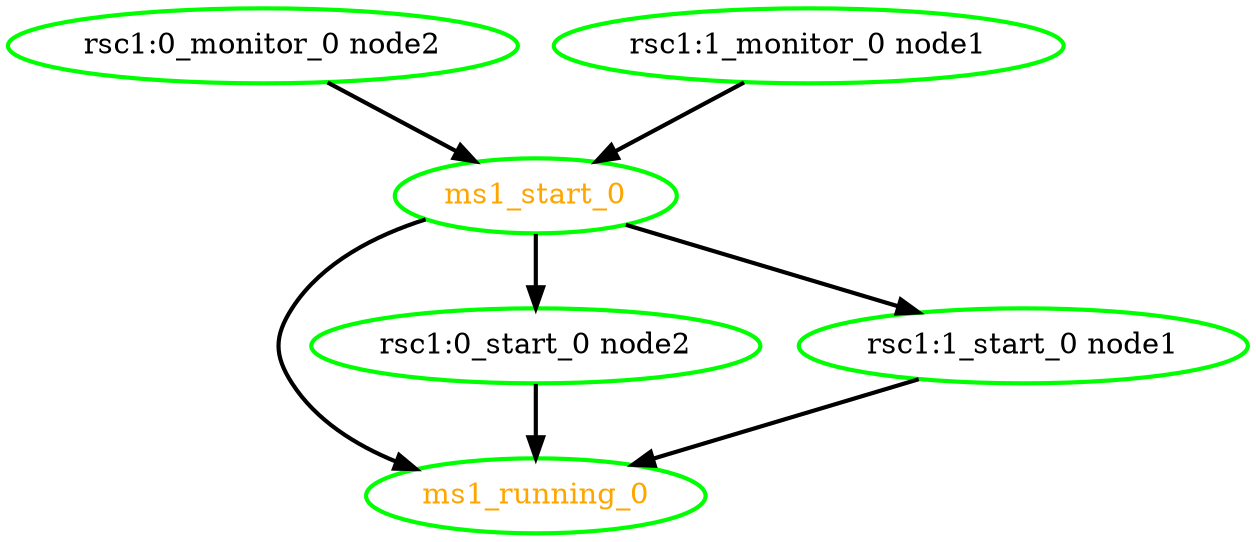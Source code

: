 digraph "g" {
"ms1_running_0" [ style=bold color="green" fontcolor="orange" ]
"ms1_start_0" -> "ms1_running_0" [ style = bold]
"ms1_start_0" -> "rsc1:0_start_0 node2" [ style = bold]
"ms1_start_0" -> "rsc1:1_start_0 node1" [ style = bold]
"ms1_start_0" [ style=bold color="green" fontcolor="orange" ]
"rsc1:0_monitor_0 node2" -> "ms1_start_0" [ style = bold]
"rsc1:0_monitor_0 node2" [ style=bold color="green" fontcolor="black" ]
"rsc1:0_start_0 node2" -> "ms1_running_0" [ style = bold]
"rsc1:0_start_0 node2" [ style=bold color="green" fontcolor="black" ]
"rsc1:1_monitor_0 node1" -> "ms1_start_0" [ style = bold]
"rsc1:1_monitor_0 node1" [ style=bold color="green" fontcolor="black" ]
"rsc1:1_start_0 node1" -> "ms1_running_0" [ style = bold]
"rsc1:1_start_0 node1" [ style=bold color="green" fontcolor="black" ]
}
